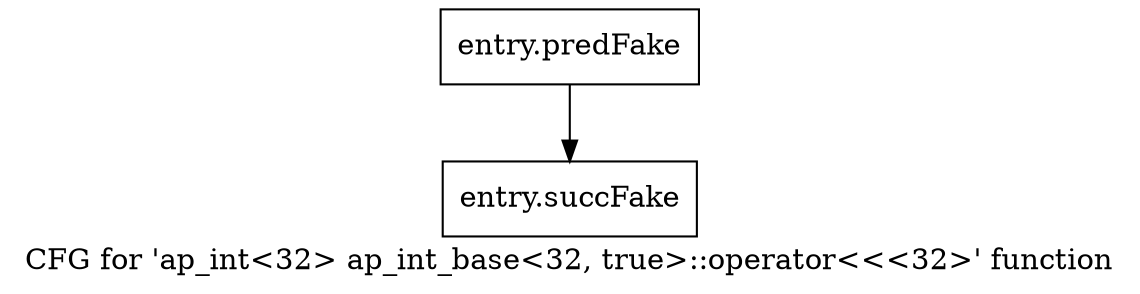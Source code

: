 digraph "CFG for 'ap_int\<32\> ap_int_base\<32, true\>::operator\<\<\<32\>' function" {
	label="CFG for 'ap_int\<32\> ap_int_base\<32, true\>::operator\<\<\<32\>' function";

	Node0x56b7190 [shape=record,filename="",linenumber="",label="{entry.predFake}"];
	Node0x56b7190 -> Node0x5ab5610[ callList="" memoryops="" filename="/home/omerfaruk/tools/Xilinx/Vitis_HLS/2023.2/include/etc/ap_int_base.h" execusionnum="0"];
	Node0x5ab5610 [shape=record,filename="/home/omerfaruk/tools/Xilinx/Vitis_HLS/2023.2/include/etc/ap_int_base.h",linenumber="927",label="{entry.succFake}"];
}
